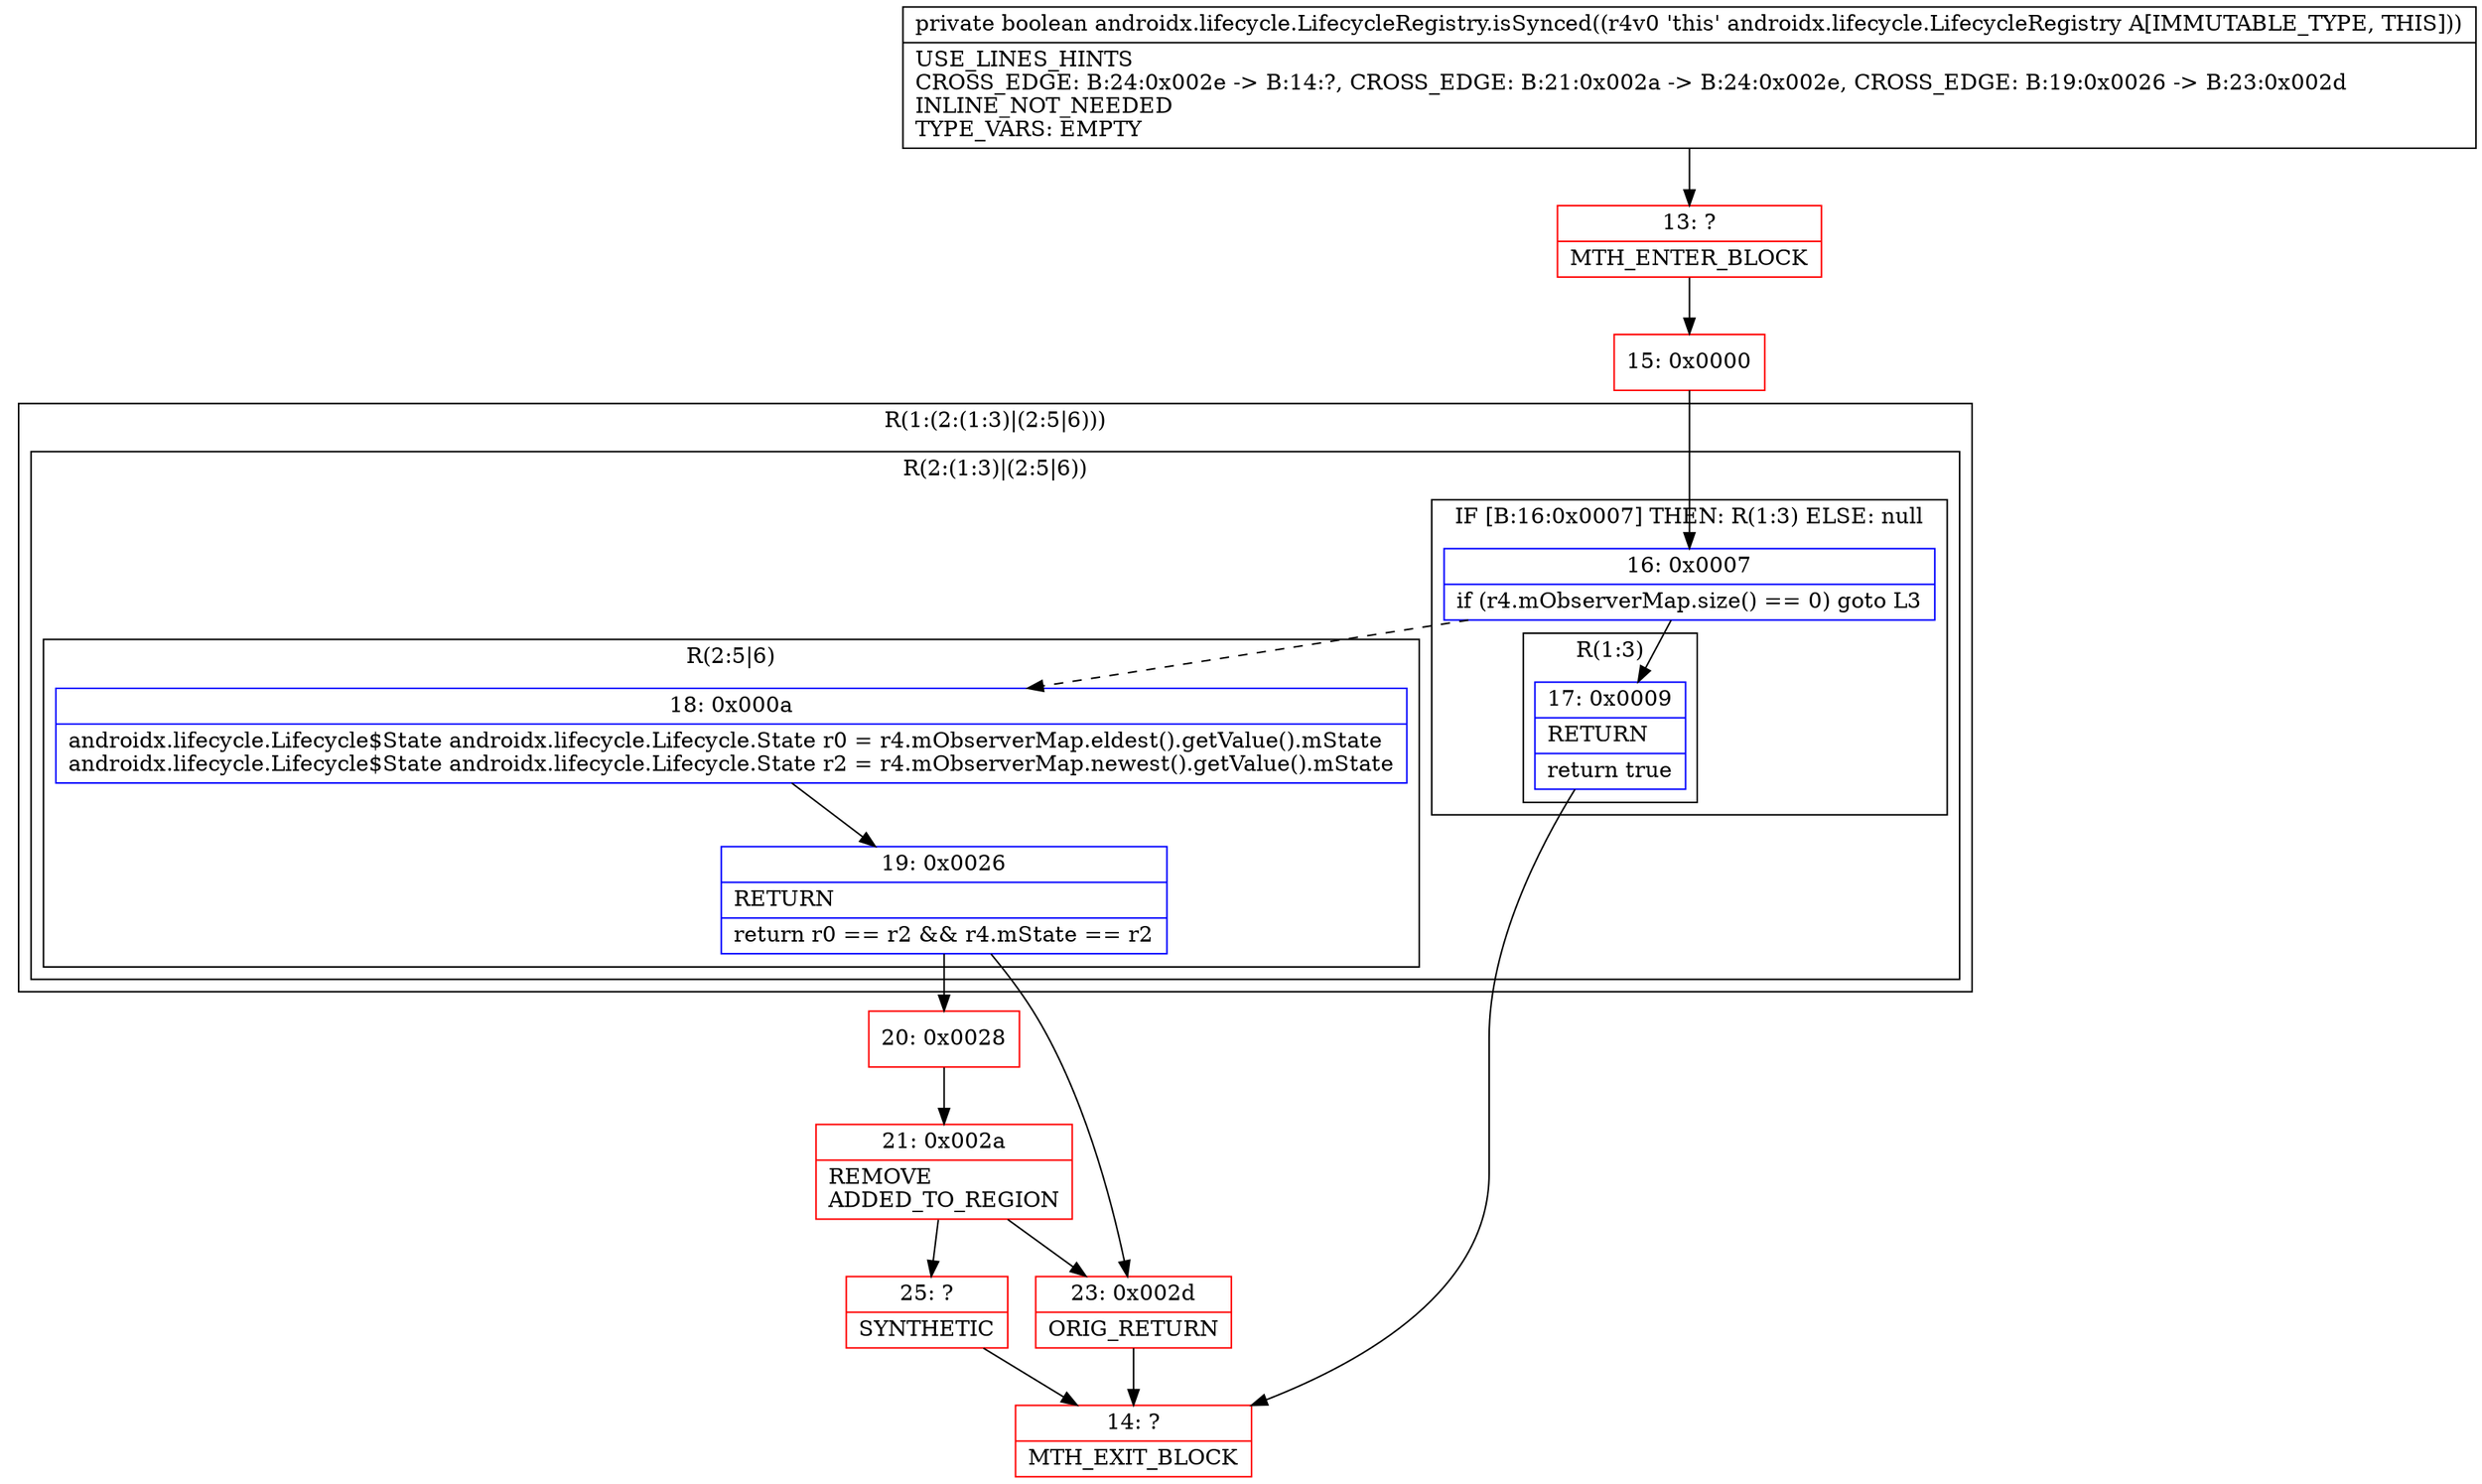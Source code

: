 digraph "CFG forandroidx.lifecycle.LifecycleRegistry.isSynced()Z" {
subgraph cluster_Region_937622211 {
label = "R(1:(2:(1:3)|(2:5|6)))";
node [shape=record,color=blue];
subgraph cluster_Region_1701684353 {
label = "R(2:(1:3)|(2:5|6))";
node [shape=record,color=blue];
subgraph cluster_IfRegion_2002372928 {
label = "IF [B:16:0x0007] THEN: R(1:3) ELSE: null";
node [shape=record,color=blue];
Node_16 [shape=record,label="{16\:\ 0x0007|if (r4.mObserverMap.size() == 0) goto L3\l}"];
subgraph cluster_Region_1256968158 {
label = "R(1:3)";
node [shape=record,color=blue];
Node_17 [shape=record,label="{17\:\ 0x0009|RETURN\l|return true\l}"];
}
}
subgraph cluster_Region_505172329 {
label = "R(2:5|6)";
node [shape=record,color=blue];
Node_18 [shape=record,label="{18\:\ 0x000a|androidx.lifecycle.Lifecycle$State androidx.lifecycle.Lifecycle.State r0 = r4.mObserverMap.eldest().getValue().mState\landroidx.lifecycle.Lifecycle$State androidx.lifecycle.Lifecycle.State r2 = r4.mObserverMap.newest().getValue().mState\l}"];
Node_19 [shape=record,label="{19\:\ 0x0026|RETURN\l|return r0 == r2 && r4.mState == r2\l}"];
}
}
}
Node_13 [shape=record,color=red,label="{13\:\ ?|MTH_ENTER_BLOCK\l}"];
Node_15 [shape=record,color=red,label="{15\:\ 0x0000}"];
Node_14 [shape=record,color=red,label="{14\:\ ?|MTH_EXIT_BLOCK\l}"];
Node_20 [shape=record,color=red,label="{20\:\ 0x0028}"];
Node_21 [shape=record,color=red,label="{21\:\ 0x002a|REMOVE\lADDED_TO_REGION\l}"];
Node_25 [shape=record,color=red,label="{25\:\ ?|SYNTHETIC\l}"];
Node_23 [shape=record,color=red,label="{23\:\ 0x002d|ORIG_RETURN\l}"];
MethodNode[shape=record,label="{private boolean androidx.lifecycle.LifecycleRegistry.isSynced((r4v0 'this' androidx.lifecycle.LifecycleRegistry A[IMMUTABLE_TYPE, THIS]))  | USE_LINES_HINTS\lCROSS_EDGE: B:24:0x002e \-\> B:14:?, CROSS_EDGE: B:21:0x002a \-\> B:24:0x002e, CROSS_EDGE: B:19:0x0026 \-\> B:23:0x002d\lINLINE_NOT_NEEDED\lTYPE_VARS: EMPTY\l}"];
MethodNode -> Node_13;Node_16 -> Node_17;
Node_16 -> Node_18[style=dashed];
Node_17 -> Node_14;
Node_18 -> Node_19;
Node_19 -> Node_20;
Node_19 -> Node_23;
Node_13 -> Node_15;
Node_15 -> Node_16;
Node_20 -> Node_21;
Node_21 -> Node_23;
Node_21 -> Node_25;
Node_25 -> Node_14;
Node_23 -> Node_14;
}

